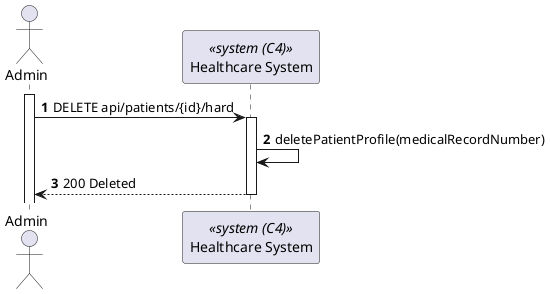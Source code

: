 @startuml PatientProfileDelete(level2)

autonumber
actor Admin as "Admin"
participant SYS as "Healthcare System" <<system (C4)>>

activate Admin

Admin-> SYS : DELETE api/patients/{id}/hard
activate SYS

SYS -> SYS : deletePatientProfile(medicalRecordNumber)
SYS--> Admin : 200 Deleted
deactivate SYS

@enduml
